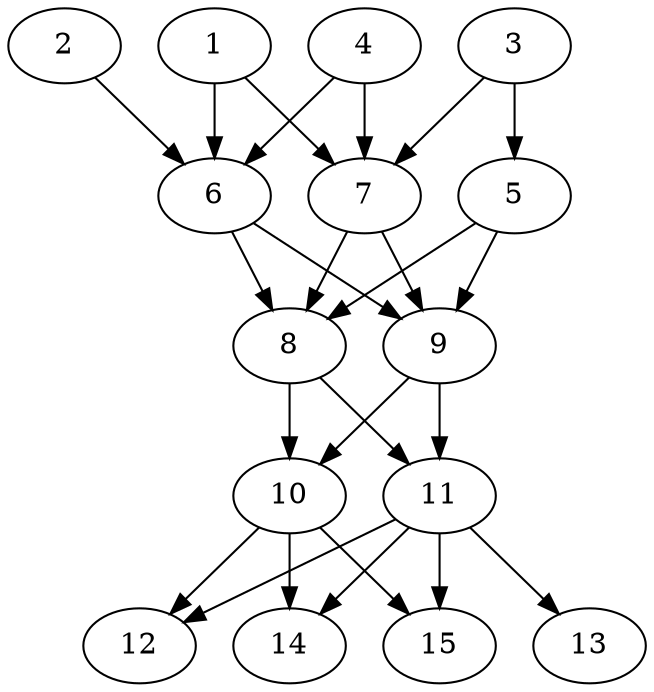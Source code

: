// DAG automatically generated by daggen at Thu Oct  3 13:59:26 2019
// ./daggen --dot -n 15 --ccr 0.3 --fat 0.5 --regular 0.5 --density 0.9 --mindata 5242880 --maxdata 52428800 
digraph G {
  1 [size="121552213", alpha="0.08", expect_size="36465664"] 
  1 -> 6 [size ="36465664"]
  1 -> 7 [size ="36465664"]
  2 [size="166417067", alpha="0.04", expect_size="49925120"] 
  2 -> 6 [size ="49925120"]
  3 [size="150886400", alpha="0.18", expect_size="45265920"] 
  3 -> 5 [size ="45265920"]
  3 -> 7 [size ="45265920"]
  4 [size="111779840", alpha="0.09", expect_size="33533952"] 
  4 -> 6 [size ="33533952"]
  4 -> 7 [size ="33533952"]
  5 [size="22370987", alpha="0.04", expect_size="6711296"] 
  5 -> 8 [size ="6711296"]
  5 -> 9 [size ="6711296"]
  6 [size="162102613", alpha="0.11", expect_size="48630784"] 
  6 -> 8 [size ="48630784"]
  6 -> 9 [size ="48630784"]
  7 [size="143305387", alpha="0.06", expect_size="42991616"] 
  7 -> 8 [size ="42991616"]
  7 -> 9 [size ="42991616"]
  8 [size="84217173", alpha="0.07", expect_size="25265152"] 
  8 -> 10 [size ="25265152"]
  8 -> 11 [size ="25265152"]
  9 [size="44810240", alpha="0.06", expect_size="13443072"] 
  9 -> 10 [size ="13443072"]
  9 -> 11 [size ="13443072"]
  10 [size="160846507", alpha="0.10", expect_size="48253952"] 
  10 -> 12 [size ="48253952"]
  10 -> 14 [size ="48253952"]
  10 -> 15 [size ="48253952"]
  11 [size="157791573", alpha="0.02", expect_size="47337472"] 
  11 -> 12 [size ="47337472"]
  11 -> 13 [size ="47337472"]
  11 -> 14 [size ="47337472"]
  11 -> 15 [size ="47337472"]
  12 [size="60170240", alpha="0.08", expect_size="18051072"] 
  13 [size="90961920", alpha="0.11", expect_size="27288576"] 
  14 [size="75622400", alpha="0.19", expect_size="22686720"] 
  15 [size="148961280", alpha="0.14", expect_size="44688384"] 
}
